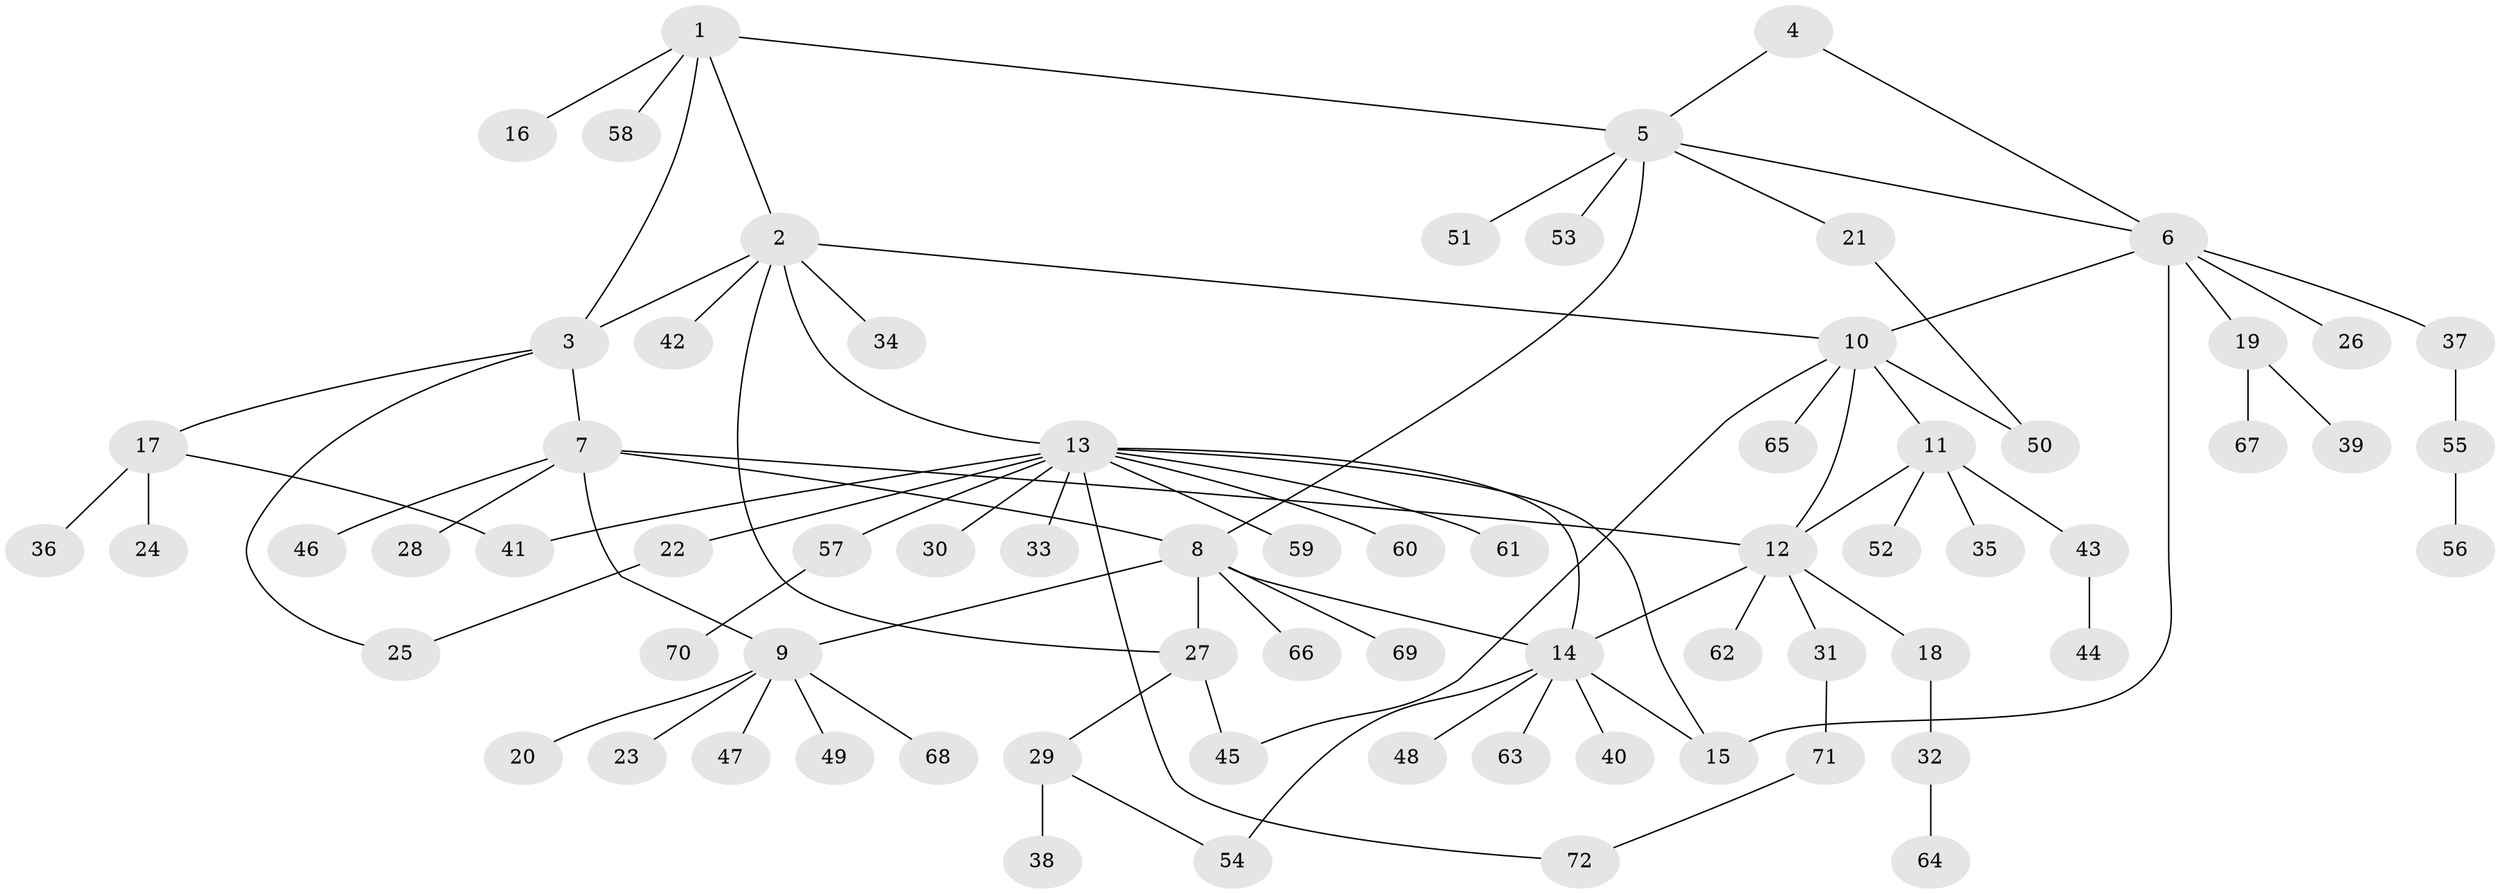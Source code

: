 // Generated by graph-tools (version 1.1) at 2025/11/02/27/25 16:11:33]
// undirected, 72 vertices, 89 edges
graph export_dot {
graph [start="1"]
  node [color=gray90,style=filled];
  1;
  2;
  3;
  4;
  5;
  6;
  7;
  8;
  9;
  10;
  11;
  12;
  13;
  14;
  15;
  16;
  17;
  18;
  19;
  20;
  21;
  22;
  23;
  24;
  25;
  26;
  27;
  28;
  29;
  30;
  31;
  32;
  33;
  34;
  35;
  36;
  37;
  38;
  39;
  40;
  41;
  42;
  43;
  44;
  45;
  46;
  47;
  48;
  49;
  50;
  51;
  52;
  53;
  54;
  55;
  56;
  57;
  58;
  59;
  60;
  61;
  62;
  63;
  64;
  65;
  66;
  67;
  68;
  69;
  70;
  71;
  72;
  1 -- 2;
  1 -- 3;
  1 -- 5;
  1 -- 16;
  1 -- 58;
  2 -- 3;
  2 -- 10;
  2 -- 13;
  2 -- 27;
  2 -- 34;
  2 -- 42;
  3 -- 7;
  3 -- 17;
  3 -- 25;
  4 -- 5;
  4 -- 6;
  5 -- 6;
  5 -- 8;
  5 -- 21;
  5 -- 51;
  5 -- 53;
  6 -- 10;
  6 -- 15;
  6 -- 19;
  6 -- 26;
  6 -- 37;
  7 -- 8;
  7 -- 9;
  7 -- 12;
  7 -- 28;
  7 -- 46;
  8 -- 9;
  8 -- 14;
  8 -- 27;
  8 -- 66;
  8 -- 69;
  9 -- 20;
  9 -- 23;
  9 -- 47;
  9 -- 49;
  9 -- 68;
  10 -- 11;
  10 -- 12;
  10 -- 45;
  10 -- 50;
  10 -- 65;
  11 -- 12;
  11 -- 35;
  11 -- 43;
  11 -- 52;
  12 -- 14;
  12 -- 18;
  12 -- 31;
  12 -- 62;
  13 -- 14;
  13 -- 15;
  13 -- 22;
  13 -- 30;
  13 -- 33;
  13 -- 41;
  13 -- 57;
  13 -- 59;
  13 -- 60;
  13 -- 61;
  13 -- 72;
  14 -- 15;
  14 -- 40;
  14 -- 48;
  14 -- 54;
  14 -- 63;
  17 -- 24;
  17 -- 36;
  17 -- 41;
  18 -- 32;
  19 -- 39;
  19 -- 67;
  21 -- 50;
  22 -- 25;
  27 -- 29;
  27 -- 45;
  29 -- 38;
  29 -- 54;
  31 -- 71;
  32 -- 64;
  37 -- 55;
  43 -- 44;
  55 -- 56;
  57 -- 70;
  71 -- 72;
}
